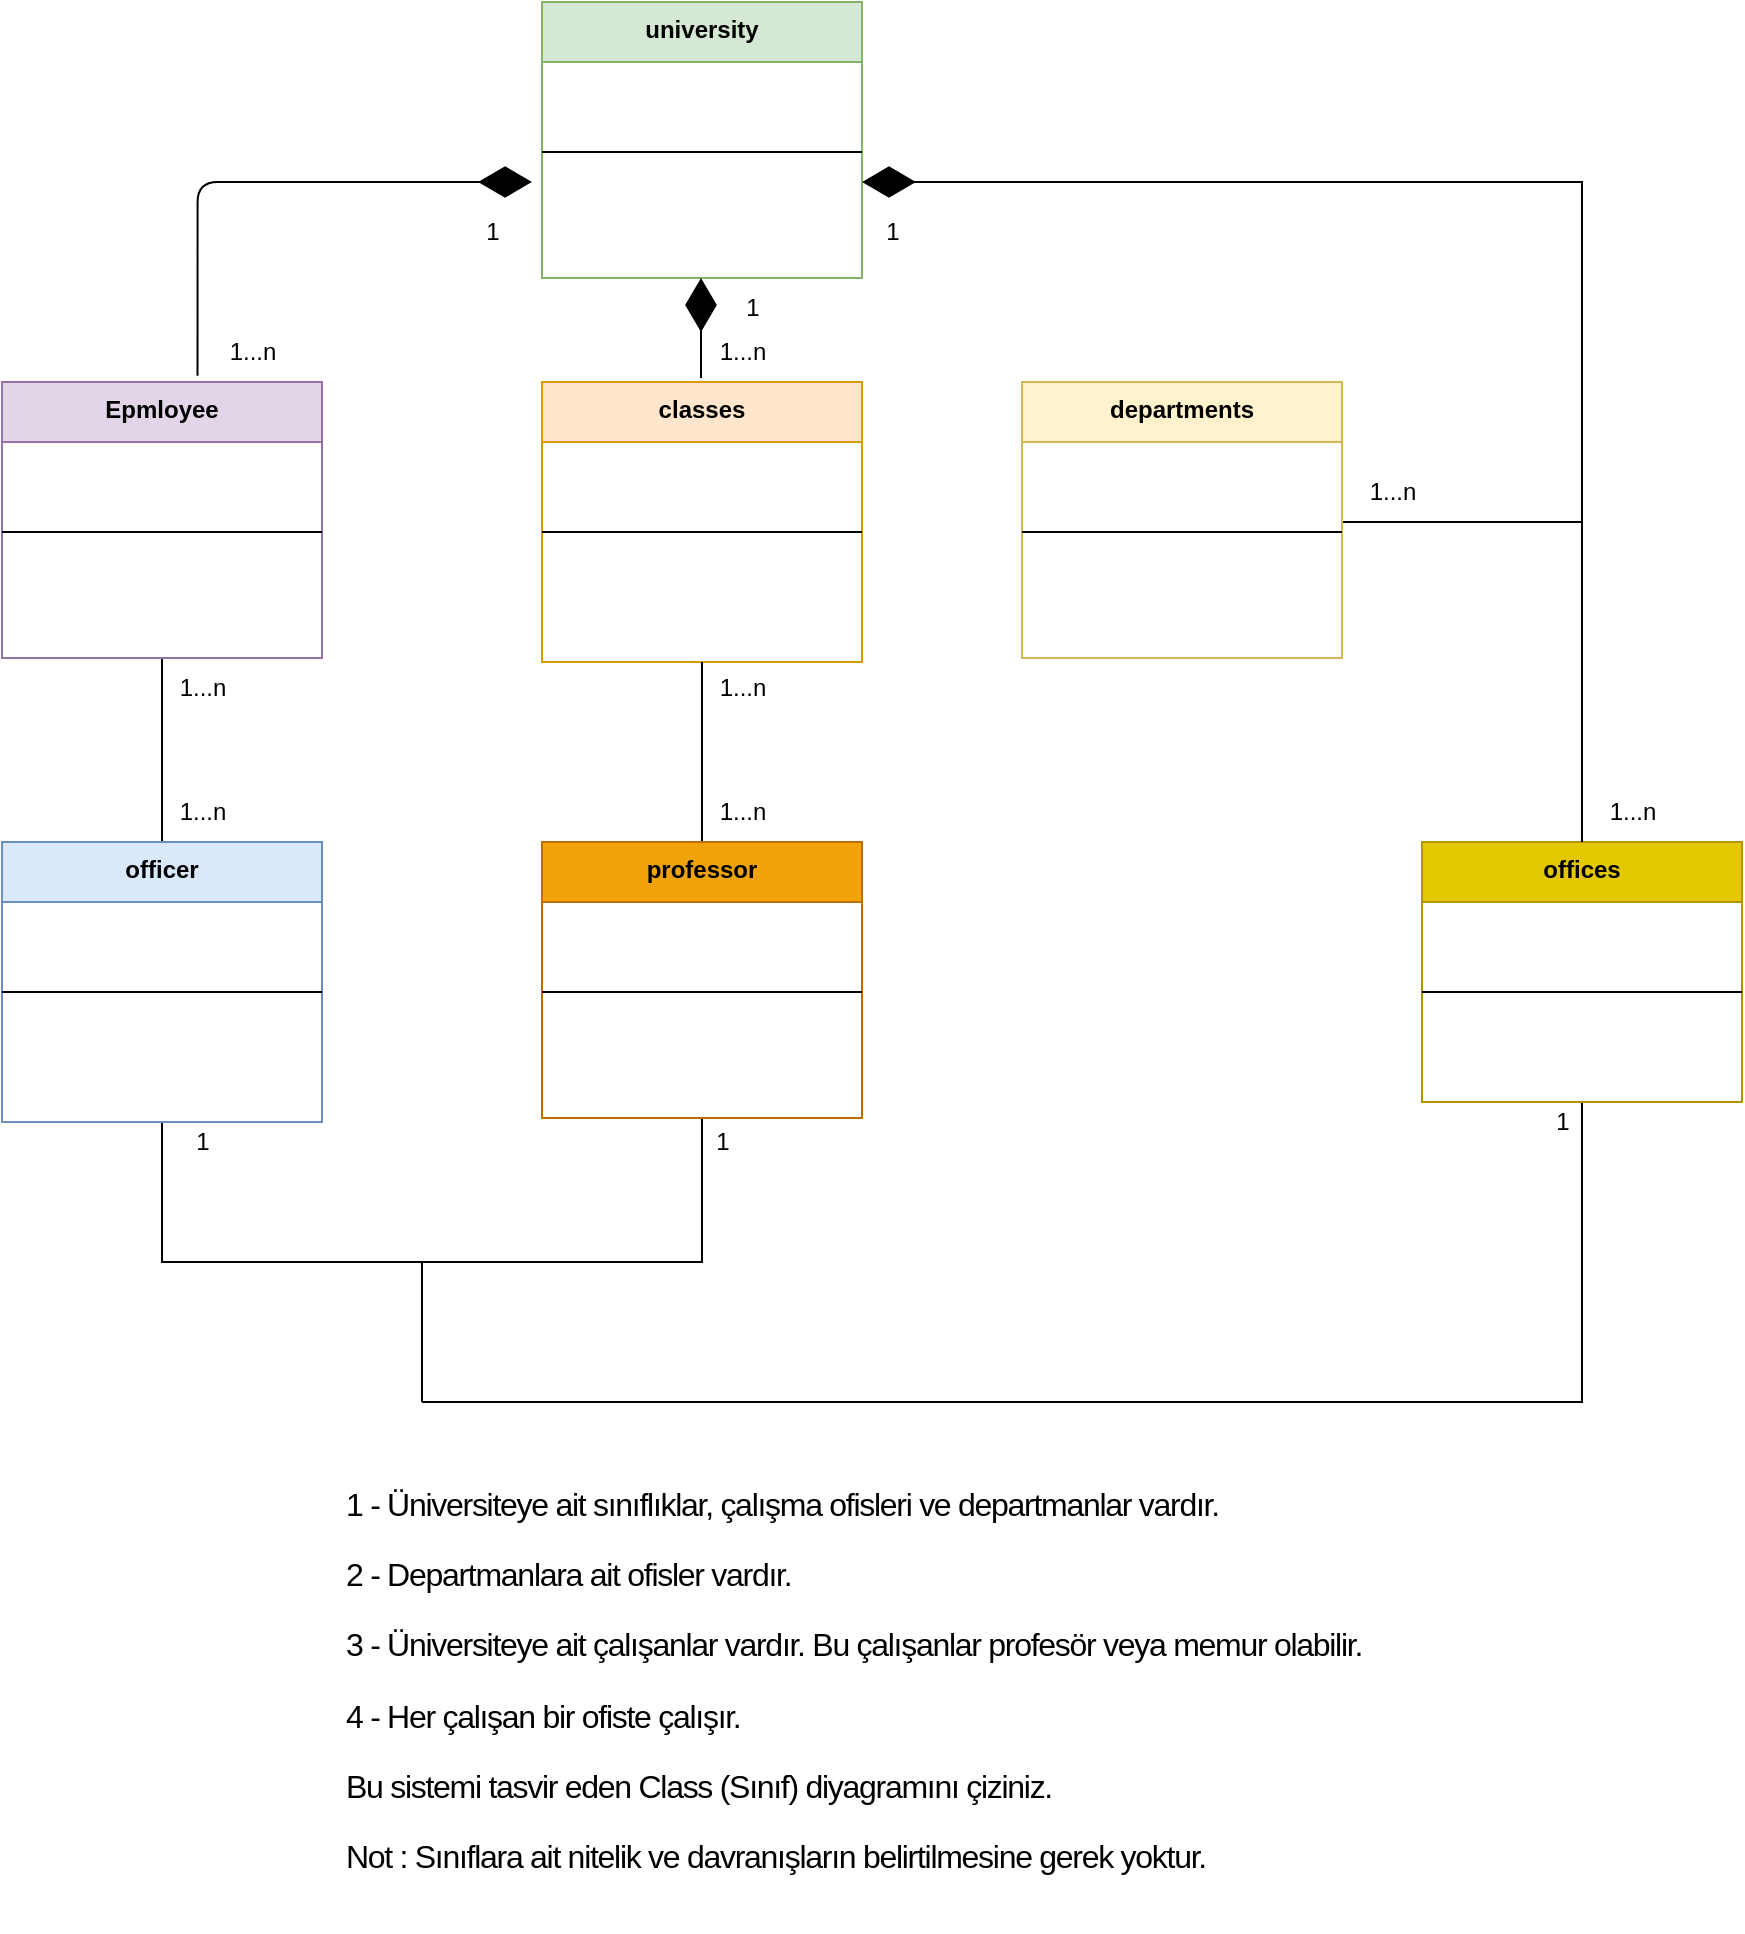 <mxfile version="20.2.7" type="device"><diagram id="C5RBs43oDa-KdzZeNtuy" name="Page-1"><mxGraphModel dx="1438" dy="971" grid="0" gridSize="10" guides="1" tooltips="1" connect="1" arrows="1" fold="1" page="0" pageScale="1" pageWidth="583" pageHeight="413" math="0" shadow="0"><root><mxCell id="WIyWlLk6GJQsqaUBKTNV-0"/><mxCell id="WIyWlLk6GJQsqaUBKTNV-1" parent="WIyWlLk6GJQsqaUBKTNV-0"/><mxCell id="zkfFHV4jXpPFQw0GAbJ--0" value="university" style="swimlane;fontStyle=1;align=center;verticalAlign=top;childLayout=stackLayout;horizontal=1;startSize=30;horizontalStack=0;resizeParent=1;resizeLast=0;collapsible=1;marginBottom=0;rounded=0;shadow=0;strokeWidth=1;fillColor=#d5e8d4;strokeColor=#82b366;" parent="WIyWlLk6GJQsqaUBKTNV-1" vertex="1"><mxGeometry x="160" y="-20" width="160" height="138" as="geometry"><mxRectangle x="230" y="140" width="160" height="26" as="alternateBounds"/></mxGeometry></mxCell><mxCell id="zkfFHV4jXpPFQw0GAbJ--4" value="" style="line;html=1;strokeWidth=1;align=left;verticalAlign=middle;spacingTop=-1;spacingLeft=3;spacingRight=3;rotatable=0;labelPosition=right;points=[];portConstraint=eastwest;" parent="zkfFHV4jXpPFQw0GAbJ--0" vertex="1"><mxGeometry y="30" width="160" height="90" as="geometry"/></mxCell><mxCell id="4CZeFXctkIQmK6A-9X0a-15" value="classes" style="swimlane;fontStyle=1;align=center;verticalAlign=top;childLayout=stackLayout;horizontal=1;startSize=30;horizontalStack=0;resizeParent=1;resizeLast=0;collapsible=1;marginBottom=0;rounded=0;shadow=0;strokeWidth=1;fillColor=#ffe6cc;strokeColor=#d79b00;" parent="WIyWlLk6GJQsqaUBKTNV-1" vertex="1"><mxGeometry x="160" y="170" width="160" height="140" as="geometry"><mxRectangle x="230" y="140" width="160" height="26" as="alternateBounds"/></mxGeometry></mxCell><mxCell id="4CZeFXctkIQmK6A-9X0a-16" value="" style="line;html=1;strokeWidth=1;align=left;verticalAlign=middle;spacingTop=-1;spacingLeft=3;spacingRight=3;rotatable=0;labelPosition=right;points=[];portConstraint=eastwest;" parent="4CZeFXctkIQmK6A-9X0a-15" vertex="1"><mxGeometry y="30" width="160" height="90" as="geometry"/></mxCell><mxCell id="RSr4Q6bebR7y0gKFpdA5-16" style="edgeStyle=orthogonalEdgeStyle;rounded=0;orthogonalLoop=1;jettySize=auto;html=1;exitX=1;exitY=0.5;exitDx=0;exitDy=0;endArrow=none;endFill=0;" edge="1" parent="WIyWlLk6GJQsqaUBKTNV-1" source="4CZeFXctkIQmK6A-9X0a-17"><mxGeometry relative="1" as="geometry"><mxPoint x="680" y="239" as="targetPoint"/><Array as="points"><mxPoint x="560" y="240"/></Array></mxGeometry></mxCell><mxCell id="4CZeFXctkIQmK6A-9X0a-17" value="departments" style="swimlane;fontStyle=1;align=center;verticalAlign=top;childLayout=stackLayout;horizontal=1;startSize=30;horizontalStack=0;resizeParent=1;resizeLast=0;collapsible=1;marginBottom=0;rounded=0;shadow=0;strokeWidth=1;fillColor=#fff2cc;strokeColor=#d6b656;" parent="WIyWlLk6GJQsqaUBKTNV-1" vertex="1"><mxGeometry x="400" y="170" width="160" height="138" as="geometry"><mxRectangle x="230" y="140" width="160" height="26" as="alternateBounds"/></mxGeometry></mxCell><mxCell id="4CZeFXctkIQmK6A-9X0a-18" value="" style="line;html=1;strokeWidth=1;align=left;verticalAlign=middle;spacingTop=-1;spacingLeft=3;spacingRight=3;rotatable=0;labelPosition=right;points=[];portConstraint=eastwest;" parent="4CZeFXctkIQmK6A-9X0a-17" vertex="1"><mxGeometry y="30" width="160" height="90" as="geometry"/></mxCell><mxCell id="RSr4Q6bebR7y0gKFpdA5-20" style="edgeStyle=orthogonalEdgeStyle;rounded=0;orthogonalLoop=1;jettySize=auto;html=1;exitX=0.5;exitY=1;exitDx=0;exitDy=0;endArrow=none;endFill=0;" edge="1" parent="WIyWlLk6GJQsqaUBKTNV-1" source="4CZeFXctkIQmK6A-9X0a-25"><mxGeometry relative="1" as="geometry"><mxPoint x="100" y="680" as="targetPoint"/><Array as="points"><mxPoint x="240" y="610"/><mxPoint x="100" y="610"/></Array></mxGeometry></mxCell><mxCell id="RSr4Q6bebR7y0gKFpdA5-22" style="edgeStyle=orthogonalEdgeStyle;rounded=0;orthogonalLoop=1;jettySize=auto;html=1;exitX=0.5;exitY=0;exitDx=0;exitDy=0;entryX=0.5;entryY=1;entryDx=0;entryDy=0;endArrow=none;endFill=0;" edge="1" parent="WIyWlLk6GJQsqaUBKTNV-1" source="4CZeFXctkIQmK6A-9X0a-25" target="4CZeFXctkIQmK6A-9X0a-15"><mxGeometry relative="1" as="geometry"/></mxCell><mxCell id="4CZeFXctkIQmK6A-9X0a-25" value="professor" style="swimlane;fontStyle=1;align=center;verticalAlign=top;childLayout=stackLayout;horizontal=1;startSize=30;horizontalStack=0;resizeParent=1;resizeLast=0;collapsible=1;marginBottom=0;rounded=0;shadow=0;strokeWidth=1;fillColor=#f0a30a;strokeColor=#BD7000;fontColor=#000000;" parent="WIyWlLk6GJQsqaUBKTNV-1" vertex="1"><mxGeometry x="160" y="400" width="160" height="138" as="geometry"><mxRectangle x="230" y="140" width="160" height="26" as="alternateBounds"/></mxGeometry></mxCell><mxCell id="4CZeFXctkIQmK6A-9X0a-26" value="" style="line;html=1;strokeWidth=1;align=left;verticalAlign=middle;spacingTop=-1;spacingLeft=3;spacingRight=3;rotatable=0;labelPosition=right;points=[];portConstraint=eastwest;" parent="4CZeFXctkIQmK6A-9X0a-25" vertex="1"><mxGeometry y="30" width="160" height="90" as="geometry"/></mxCell><mxCell id="RSr4Q6bebR7y0gKFpdA5-19" style="edgeStyle=orthogonalEdgeStyle;rounded=0;orthogonalLoop=1;jettySize=auto;html=1;endArrow=none;endFill=0;" edge="1" parent="WIyWlLk6GJQsqaUBKTNV-1" source="4CZeFXctkIQmK6A-9X0a-27"><mxGeometry relative="1" as="geometry"><mxPoint x="100" y="680" as="targetPoint"/><Array as="points"><mxPoint x="-30" y="610"/><mxPoint x="100" y="610"/></Array></mxGeometry></mxCell><mxCell id="RSr4Q6bebR7y0gKFpdA5-21" style="edgeStyle=orthogonalEdgeStyle;rounded=0;orthogonalLoop=1;jettySize=auto;html=1;exitX=0.5;exitY=0;exitDx=0;exitDy=0;entryX=0.5;entryY=1;entryDx=0;entryDy=0;endArrow=none;endFill=0;" edge="1" parent="WIyWlLk6GJQsqaUBKTNV-1" source="4CZeFXctkIQmK6A-9X0a-27" target="4CZeFXctkIQmK6A-9X0a-29"><mxGeometry relative="1" as="geometry"/></mxCell><mxCell id="4CZeFXctkIQmK6A-9X0a-27" value="officer" style="swimlane;fontStyle=1;align=center;verticalAlign=top;childLayout=stackLayout;horizontal=1;startSize=30;horizontalStack=0;resizeParent=1;resizeLast=0;collapsible=1;marginBottom=0;rounded=0;shadow=0;strokeWidth=1;fillColor=#dae8fc;strokeColor=#6c8ebf;" parent="WIyWlLk6GJQsqaUBKTNV-1" vertex="1"><mxGeometry x="-110" y="400" width="160" height="140" as="geometry"><mxRectangle x="230" y="140" width="160" height="26" as="alternateBounds"/></mxGeometry></mxCell><mxCell id="4CZeFXctkIQmK6A-9X0a-28" value="" style="line;html=1;strokeWidth=1;align=left;verticalAlign=middle;spacingTop=-1;spacingLeft=3;spacingRight=3;rotatable=0;labelPosition=right;points=[];portConstraint=eastwest;" parent="4CZeFXctkIQmK6A-9X0a-27" vertex="1"><mxGeometry y="30" width="160" height="90" as="geometry"/></mxCell><mxCell id="4CZeFXctkIQmK6A-9X0a-29" value="Epmloyee" style="swimlane;fontStyle=1;align=center;verticalAlign=top;childLayout=stackLayout;horizontal=1;startSize=30;horizontalStack=0;resizeParent=1;resizeLast=0;collapsible=1;marginBottom=0;rounded=0;shadow=0;strokeWidth=1;fillColor=#e1d5e7;strokeColor=#9673a6;" parent="WIyWlLk6GJQsqaUBKTNV-1" vertex="1"><mxGeometry x="-110" y="170" width="160" height="138" as="geometry"><mxRectangle x="230" y="140" width="160" height="26" as="alternateBounds"/></mxGeometry></mxCell><mxCell id="4CZeFXctkIQmK6A-9X0a-30" value="" style="line;html=1;strokeWidth=1;align=left;verticalAlign=middle;spacingTop=-1;spacingLeft=3;spacingRight=3;rotatable=0;labelPosition=right;points=[];portConstraint=eastwest;" parent="4CZeFXctkIQmK6A-9X0a-29" vertex="1"><mxGeometry y="30" width="160" height="90" as="geometry"/></mxCell><mxCell id="RSr4Q6bebR7y0gKFpdA5-18" style="edgeStyle=orthogonalEdgeStyle;rounded=0;orthogonalLoop=1;jettySize=auto;html=1;exitX=0.5;exitY=1;exitDx=0;exitDy=0;endArrow=none;endFill=0;" edge="1" parent="WIyWlLk6GJQsqaUBKTNV-1" source="4CZeFXctkIQmK6A-9X0a-31"><mxGeometry relative="1" as="geometry"><mxPoint x="100" y="680" as="targetPoint"/><Array as="points"><mxPoint x="680" y="610"/><mxPoint x="680" y="610"/></Array></mxGeometry></mxCell><mxCell id="4CZeFXctkIQmK6A-9X0a-31" value="offices" style="swimlane;fontStyle=1;align=center;verticalAlign=top;childLayout=stackLayout;horizontal=1;startSize=30;horizontalStack=0;resizeParent=1;resizeLast=0;collapsible=1;marginBottom=0;rounded=0;shadow=0;strokeWidth=1;fillColor=#e3c800;strokeColor=#B09500;fontColor=#000000;" parent="WIyWlLk6GJQsqaUBKTNV-1" vertex="1"><mxGeometry x="600" y="400" width="160" height="130" as="geometry"><mxRectangle x="480" y="370" width="160" height="26" as="alternateBounds"/></mxGeometry></mxCell><mxCell id="4CZeFXctkIQmK6A-9X0a-32" value="" style="line;html=1;strokeWidth=1;align=left;verticalAlign=middle;spacingTop=-1;spacingLeft=3;spacingRight=3;rotatable=0;labelPosition=right;points=[];portConstraint=eastwest;" parent="4CZeFXctkIQmK6A-9X0a-31" vertex="1"><mxGeometry y="30" width="160" height="90" as="geometry"/></mxCell><mxCell id="4CZeFXctkIQmK6A-9X0a-44" value="" style="endArrow=diamondThin;endFill=1;endSize=24;html=1;rounded=0;" parent="WIyWlLk6GJQsqaUBKTNV-1" edge="1"><mxGeometry width="160" relative="1" as="geometry"><mxPoint x="239.5" y="168" as="sourcePoint"/><mxPoint x="239.5" y="118" as="targetPoint"/></mxGeometry></mxCell><mxCell id="4CZeFXctkIQmK6A-9X0a-45" value="" style="endArrow=diamondThin;endFill=1;endSize=24;html=1;rounded=0;exitDx=0;exitDy=0;startArrow=none;" parent="WIyWlLk6GJQsqaUBKTNV-1" edge="1"><mxGeometry width="160" relative="1" as="geometry"><mxPoint x="680" y="239" as="sourcePoint"/><mxPoint x="320" y="70" as="targetPoint"/><Array as="points"><mxPoint x="680" y="80"/><mxPoint x="680" y="70"/></Array></mxGeometry></mxCell><mxCell id="4CZeFXctkIQmK6A-9X0a-46" style="endArrow=diamondThin;endFill=1;endSize=24;html=1;fontFamily=Helvetica;fontSize=11;fontColor=default;align=center;strokeColor=default;edgeStyle=orthogonalEdgeStyle;exitX=0.611;exitY=-0.023;exitDx=0;exitDy=0;exitPerimeter=0;" parent="WIyWlLk6GJQsqaUBKTNV-1" edge="1" source="4CZeFXctkIQmK6A-9X0a-29"><mxGeometry relative="1" as="geometry"><mxPoint x="-10" y="160" as="sourcePoint"/><mxPoint x="155" y="70" as="targetPoint"/><Array as="points"><mxPoint x="-12" y="70"/></Array></mxGeometry></mxCell><mxCell id="RSr4Q6bebR7y0gKFpdA5-0" value="&lt;p style=&quot;box-sizing: border-box; margin-top: 0px; margin-bottom: 1rem; color: rgb(0, 0, 0); font-family: Nunito, sans-serif; font-size: 16px; font-style: normal; font-variant-ligatures: normal; font-variant-caps: normal; font-weight: 400; letter-spacing: -0.64px; orphans: 2; text-align: left; text-indent: 0px; text-transform: none; widows: 2; word-spacing: 0px; -webkit-text-stroke-width: 0px; background-color: rgb(255, 255, 255); text-decoration-thickness: initial; text-decoration-style: initial; text-decoration-color: initial;&quot;&gt;1 - Üniversiteye ait sınıflıklar, çalışma ofisleri ve departmanlar vardır.&lt;/p&gt;&lt;p style=&quot;box-sizing: border-box; margin-top: 0px; margin-bottom: 1rem; color: rgb(0, 0, 0); font-family: Nunito, sans-serif; font-size: 16px; font-style: normal; font-variant-ligatures: normal; font-variant-caps: normal; font-weight: 400; letter-spacing: -0.64px; orphans: 2; text-align: left; text-indent: 0px; text-transform: none; widows: 2; word-spacing: 0px; -webkit-text-stroke-width: 0px; background-color: rgb(255, 255, 255); text-decoration-thickness: initial; text-decoration-style: initial; text-decoration-color: initial;&quot;&gt;2 - Departmanlara ait ofisler vardır.&lt;/p&gt;&lt;p style=&quot;box-sizing: border-box; margin-top: 0px; margin-bottom: 1rem; color: rgb(0, 0, 0); font-family: Nunito, sans-serif; font-size: 16px; font-style: normal; font-variant-ligatures: normal; font-variant-caps: normal; font-weight: 400; letter-spacing: -0.64px; orphans: 2; text-align: left; text-indent: 0px; text-transform: none; widows: 2; word-spacing: 0px; -webkit-text-stroke-width: 0px; background-color: rgb(255, 255, 255); text-decoration-thickness: initial; text-decoration-style: initial; text-decoration-color: initial;&quot;&gt;3 - Üniversiteye ait çalışanlar vardır. Bu çalışanlar profesör veya memur olabilir.&lt;/p&gt;&lt;p style=&quot;box-sizing: border-box; margin-top: 0px; margin-bottom: 1rem; color: rgb(0, 0, 0); font-family: Nunito, sans-serif; font-size: 16px; font-style: normal; font-variant-ligatures: normal; font-variant-caps: normal; font-weight: 400; letter-spacing: -0.64px; orphans: 2; text-align: left; text-indent: 0px; text-transform: none; widows: 2; word-spacing: 0px; -webkit-text-stroke-width: 0px; background-color: rgb(255, 255, 255); text-decoration-thickness: initial; text-decoration-style: initial; text-decoration-color: initial;&quot;&gt;4 - Her çalışan bir ofiste çalışır.&lt;/p&gt;&lt;p style=&quot;box-sizing: border-box; margin-top: 0px; margin-bottom: 1rem; color: rgb(0, 0, 0); font-family: Nunito, sans-serif; font-size: 16px; font-style: normal; font-variant-ligatures: normal; font-variant-caps: normal; font-weight: 400; letter-spacing: -0.64px; orphans: 2; text-align: left; text-indent: 0px; text-transform: none; widows: 2; word-spacing: 0px; -webkit-text-stroke-width: 0px; background-color: rgb(255, 255, 255); text-decoration-thickness: initial; text-decoration-style: initial; text-decoration-color: initial;&quot;&gt;Bu sistemi tasvir eden Class (Sınıf) diyagramını çiziniz.&lt;/p&gt;&lt;p style=&quot;box-sizing: border-box; margin-top: 0px; margin-bottom: 1rem; color: rgb(0, 0, 0); font-family: Nunito, sans-serif; font-size: 16px; font-style: normal; font-variant-ligatures: normal; font-variant-caps: normal; font-weight: 400; letter-spacing: -0.64px; orphans: 2; text-align: left; text-indent: 0px; text-transform: none; widows: 2; word-spacing: 0px; -webkit-text-stroke-width: 0px; background-color: rgb(255, 255, 255); text-decoration-thickness: initial; text-decoration-style: initial; text-decoration-color: initial;&quot;&gt;Not : Sınıflara ait nitelik ve davranışların belirtilmesine gerek yoktur.&lt;/p&gt;" style="text;whiteSpace=wrap;html=1;" vertex="1" parent="WIyWlLk6GJQsqaUBKTNV-1"><mxGeometry x="60" y="715" width="560" height="230" as="geometry"/></mxCell><mxCell id="RSr4Q6bebR7y0gKFpdA5-12" value="" style="endArrow=none;endFill=1;endSize=24;html=1;rounded=0;exitX=0.5;exitY=0;exitDx=0;exitDy=0;" edge="1" parent="WIyWlLk6GJQsqaUBKTNV-1" source="4CZeFXctkIQmK6A-9X0a-31"><mxGeometry width="160" relative="1" as="geometry"><mxPoint x="680" y="400" as="sourcePoint"/><mxPoint x="680" y="239" as="targetPoint"/><Array as="points"><mxPoint x="680" y="70"/></Array></mxGeometry></mxCell><mxCell id="RSr4Q6bebR7y0gKFpdA5-23" value="1" style="text;html=1;align=center;verticalAlign=middle;resizable=0;points=[];autosize=1;strokeColor=none;fillColor=none;" vertex="1" parent="WIyWlLk6GJQsqaUBKTNV-1"><mxGeometry x="-25" y="535" width="30" height="30" as="geometry"/></mxCell><mxCell id="RSr4Q6bebR7y0gKFpdA5-24" value="1" style="text;html=1;align=center;verticalAlign=middle;resizable=0;points=[];autosize=1;strokeColor=none;fillColor=none;" vertex="1" parent="WIyWlLk6GJQsqaUBKTNV-1"><mxGeometry x="235" y="535" width="30" height="30" as="geometry"/></mxCell><mxCell id="RSr4Q6bebR7y0gKFpdA5-25" value="1" style="text;html=1;align=center;verticalAlign=middle;resizable=0;points=[];autosize=1;strokeColor=none;fillColor=none;" vertex="1" parent="WIyWlLk6GJQsqaUBKTNV-1"><mxGeometry x="655" y="525" width="30" height="30" as="geometry"/></mxCell><mxCell id="RSr4Q6bebR7y0gKFpdA5-26" value="1" style="text;html=1;align=center;verticalAlign=middle;resizable=0;points=[];autosize=1;strokeColor=none;fillColor=none;" vertex="1" parent="WIyWlLk6GJQsqaUBKTNV-1"><mxGeometry x="120" y="80" width="30" height="30" as="geometry"/></mxCell><mxCell id="RSr4Q6bebR7y0gKFpdA5-27" value="1" style="text;html=1;align=center;verticalAlign=middle;resizable=0;points=[];autosize=1;strokeColor=none;fillColor=none;" vertex="1" parent="WIyWlLk6GJQsqaUBKTNV-1"><mxGeometry x="320" y="80" width="30" height="30" as="geometry"/></mxCell><mxCell id="RSr4Q6bebR7y0gKFpdA5-28" value="1" style="text;html=1;align=center;verticalAlign=middle;resizable=0;points=[];autosize=1;strokeColor=none;fillColor=none;" vertex="1" parent="WIyWlLk6GJQsqaUBKTNV-1"><mxGeometry x="250" y="118" width="30" height="30" as="geometry"/></mxCell><mxCell id="RSr4Q6bebR7y0gKFpdA5-33" value="1...n" style="text;html=1;align=center;verticalAlign=middle;resizable=0;points=[];autosize=1;strokeColor=none;fillColor=none;" vertex="1" parent="WIyWlLk6GJQsqaUBKTNV-1"><mxGeometry x="235" y="308" width="50" height="30" as="geometry"/></mxCell><mxCell id="RSr4Q6bebR7y0gKFpdA5-35" value="1...n" style="text;html=1;align=center;verticalAlign=middle;resizable=0;points=[];autosize=1;strokeColor=none;fillColor=none;" vertex="1" parent="WIyWlLk6GJQsqaUBKTNV-1"><mxGeometry x="235" y="370" width="50" height="30" as="geometry"/></mxCell><mxCell id="RSr4Q6bebR7y0gKFpdA5-36" value="1...n" style="text;html=1;align=center;verticalAlign=middle;resizable=0;points=[];autosize=1;strokeColor=none;fillColor=none;" vertex="1" parent="WIyWlLk6GJQsqaUBKTNV-1"><mxGeometry x="-10" y="140" width="50" height="30" as="geometry"/></mxCell><mxCell id="RSr4Q6bebR7y0gKFpdA5-37" value="1...n" style="text;html=1;align=center;verticalAlign=middle;resizable=0;points=[];autosize=1;strokeColor=none;fillColor=none;" vertex="1" parent="WIyWlLk6GJQsqaUBKTNV-1"><mxGeometry x="235" y="140" width="50" height="30" as="geometry"/></mxCell><mxCell id="RSr4Q6bebR7y0gKFpdA5-40" value="1...n" style="text;html=1;align=center;verticalAlign=middle;resizable=0;points=[];autosize=1;strokeColor=none;fillColor=none;" vertex="1" parent="WIyWlLk6GJQsqaUBKTNV-1"><mxGeometry x="-35" y="308" width="50" height="30" as="geometry"/></mxCell><mxCell id="RSr4Q6bebR7y0gKFpdA5-41" value="1...n" style="text;html=1;align=center;verticalAlign=middle;resizable=0;points=[];autosize=1;strokeColor=none;fillColor=none;" vertex="1" parent="WIyWlLk6GJQsqaUBKTNV-1"><mxGeometry x="-35" y="370" width="50" height="30" as="geometry"/></mxCell><mxCell id="RSr4Q6bebR7y0gKFpdA5-42" value="1...n" style="text;html=1;align=center;verticalAlign=middle;resizable=0;points=[];autosize=1;strokeColor=none;fillColor=none;" vertex="1" parent="WIyWlLk6GJQsqaUBKTNV-1"><mxGeometry x="560" y="210" width="50" height="30" as="geometry"/></mxCell><mxCell id="RSr4Q6bebR7y0gKFpdA5-43" value="1...n" style="text;html=1;align=center;verticalAlign=middle;resizable=0;points=[];autosize=1;strokeColor=none;fillColor=none;" vertex="1" parent="WIyWlLk6GJQsqaUBKTNV-1"><mxGeometry x="680" y="370" width="50" height="30" as="geometry"/></mxCell></root></mxGraphModel></diagram></mxfile>